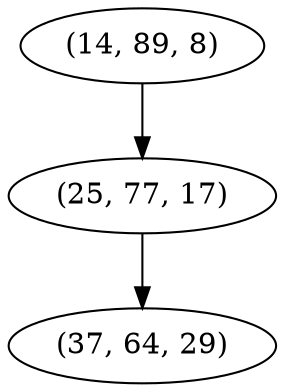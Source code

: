 digraph tree {
    "(14, 89, 8)";
    "(25, 77, 17)";
    "(37, 64, 29)";
    "(14, 89, 8)" -> "(25, 77, 17)";
    "(25, 77, 17)" -> "(37, 64, 29)";
}
